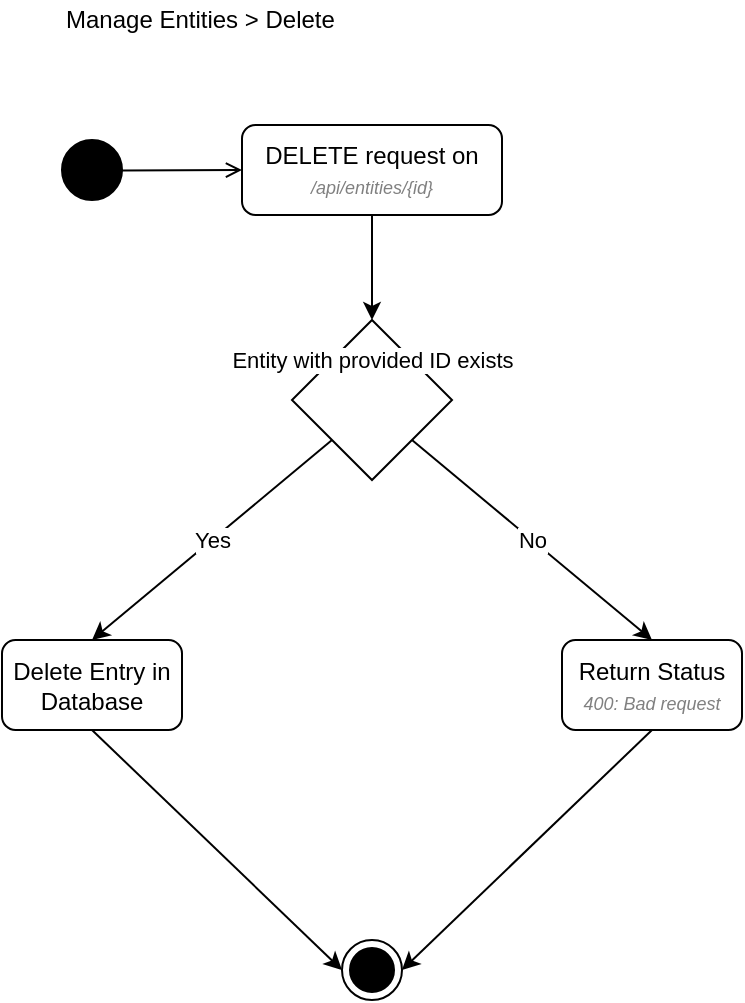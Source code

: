 <mxfile scale="4" border="0">
    <diagram id="wXMUKSm6J3lxcFcqwkwM" name="Page-1">
        <mxGraphModel dx="820" dy="575" grid="1" gridSize="10" guides="1" tooltips="1" connect="1" arrows="1" fold="1" page="1" pageScale="1" pageWidth="850" pageHeight="1100" background="#ffffff" math="0" shadow="0">
            <root>
                <mxCell id="0"/>
                <mxCell id="1" parent="0"/>
                <mxCell id="4" value="" style="ellipse;html=1;fillColor=#000000;" parent="1" vertex="1">
                    <mxGeometry x="190" y="220" width="30" height="30" as="geometry"/>
                </mxCell>
                <mxCell id="5" value="" style="endArrow=open;html=1;rounded=0;align=center;verticalAlign=top;endFill=0;labelBackgroundColor=none;endSize=6;entryX=0;entryY=0.5;entryDx=0;entryDy=0;" parent="1" source="4" target="6" edge="1">
                    <mxGeometry relative="1" as="geometry">
                        <mxPoint x="260" y="235" as="targetPoint"/>
                    </mxGeometry>
                </mxCell>
                <mxCell id="6" value="DELETE request on&lt;br&gt;&lt;i&gt;&lt;font style=&quot;font-size: 9px&quot; color=&quot;#808080&quot;&gt;/api/entities/{id}&lt;/font&gt;&lt;/i&gt;" style="rounded=1;whiteSpace=wrap;html=1;fillColor=#FFFFFF;" parent="1" vertex="1">
                    <mxGeometry x="280" y="212.5" width="130" height="45" as="geometry"/>
                </mxCell>
                <mxCell id="7" value="Manage Entities &amp;gt; Delete" style="text;html=1;strokeColor=none;fillColor=none;align=left;verticalAlign=middle;whiteSpace=wrap;rounded=0;" parent="1" vertex="1">
                    <mxGeometry x="190" y="150" width="140" height="20" as="geometry"/>
                </mxCell>
                <mxCell id="9" value="" style="ellipse;html=1;shape=endState;fillColor=#000000;strokeColor=#000000;align=left;" parent="1" vertex="1">
                    <mxGeometry x="330" y="620" width="30" height="30" as="geometry"/>
                </mxCell>
                <mxCell id="10" value="" style="rhombus;whiteSpace=wrap;html=1;fillColor=#FFFFFF;align=left;" parent="1" vertex="1">
                    <mxGeometry x="305" y="310" width="80" height="80" as="geometry"/>
                </mxCell>
                <mxCell id="11" value="Entity with provided ID exists" style="endArrow=classic;html=1;exitX=0.5;exitY=1;exitDx=0;exitDy=0;entryX=0.5;entryY=0;entryDx=0;entryDy=0;" parent="1" source="6" target="10" edge="1">
                    <mxGeometry x="1" y="20" width="50" height="50" relative="1" as="geometry">
                        <mxPoint x="350" y="410" as="sourcePoint"/>
                        <mxPoint x="400" y="360" as="targetPoint"/>
                        <mxPoint x="-20" y="20" as="offset"/>
                    </mxGeometry>
                </mxCell>
                <mxCell id="13" value="Delete Entry in Database" style="rounded=1;whiteSpace=wrap;html=1;fillColor=#FFFFFF;" parent="1" vertex="1">
                    <mxGeometry x="160" y="470" width="90" height="45" as="geometry"/>
                </mxCell>
                <mxCell id="14" value="Return Status &lt;i&gt;&lt;font style=&quot;font-size: 9px&quot; color=&quot;#808080&quot;&gt;400: Bad request&lt;/font&gt;&lt;/i&gt;" style="rounded=1;whiteSpace=wrap;html=1;fillColor=#FFFFFF;" parent="1" vertex="1">
                    <mxGeometry x="440" y="470" width="90" height="45" as="geometry"/>
                </mxCell>
                <mxCell id="16" value="No" style="endArrow=classic;html=1;exitX=1;exitY=1;exitDx=0;exitDy=0;entryX=0.5;entryY=0;entryDx=0;entryDy=0;" parent="1" source="10" target="14" edge="1">
                    <mxGeometry width="50" height="50" relative="1" as="geometry">
                        <mxPoint x="370" y="410" as="sourcePoint"/>
                        <mxPoint x="420" y="360" as="targetPoint"/>
                    </mxGeometry>
                </mxCell>
                <mxCell id="17" value="Yes" style="endArrow=classic;html=1;exitX=0;exitY=1;exitDx=0;exitDy=0;entryX=0.5;entryY=0;entryDx=0;entryDy=0;" parent="1" source="10" target="13" edge="1">
                    <mxGeometry width="50" height="50" relative="1" as="geometry">
                        <mxPoint x="370" y="410" as="sourcePoint"/>
                        <mxPoint x="420" y="360" as="targetPoint"/>
                    </mxGeometry>
                </mxCell>
                <mxCell id="18" value="" style="endArrow=classic;html=1;exitX=0.5;exitY=1;exitDx=0;exitDy=0;entryX=0;entryY=0.5;entryDx=0;entryDy=0;" parent="1" source="13" target="9" edge="1">
                    <mxGeometry width="50" height="50" relative="1" as="geometry">
                        <mxPoint x="370" y="510" as="sourcePoint"/>
                        <mxPoint x="420" y="460" as="targetPoint"/>
                    </mxGeometry>
                </mxCell>
                <mxCell id="19" value="" style="endArrow=classic;html=1;exitX=0.5;exitY=1;exitDx=0;exitDy=0;entryX=1;entryY=0.5;entryDx=0;entryDy=0;" parent="1" source="14" target="9" edge="1">
                    <mxGeometry width="50" height="50" relative="1" as="geometry">
                        <mxPoint x="370" y="510" as="sourcePoint"/>
                        <mxPoint x="420" y="460" as="targetPoint"/>
                    </mxGeometry>
                </mxCell>
            </root>
        </mxGraphModel>
    </diagram>
</mxfile>